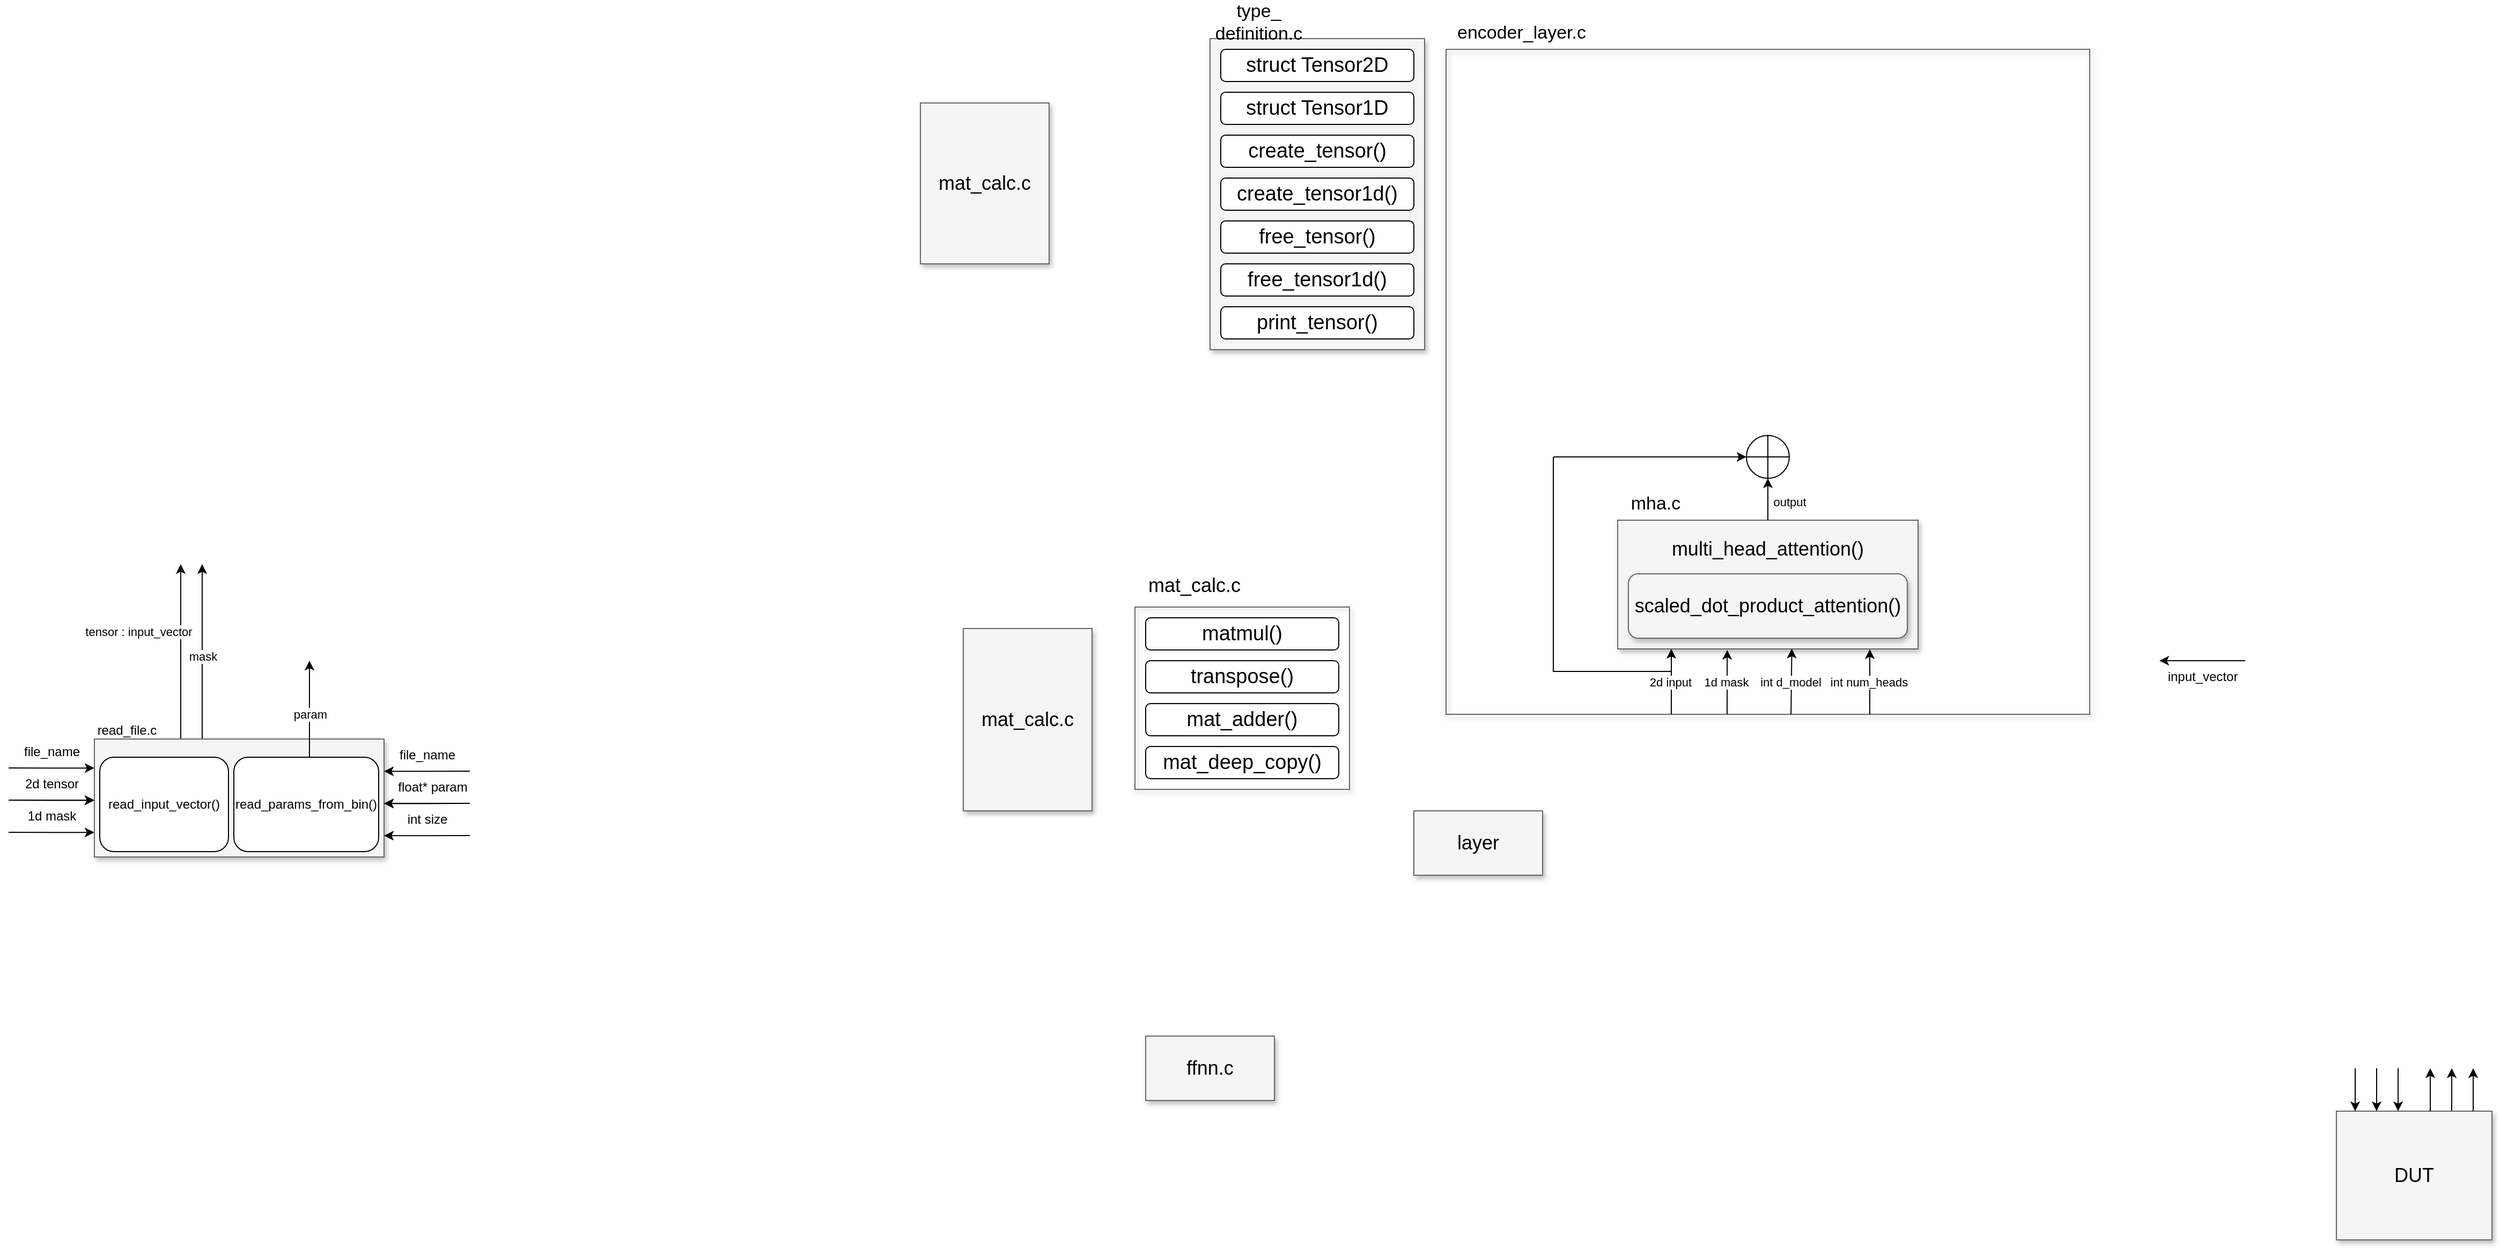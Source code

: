 <mxfile version="24.7.17">
  <diagram name="Page-1" id="90a13364-a465-7bf4-72fc-28e22215d7a0">
    <mxGraphModel dx="2884.5" dy="1053" grid="1" gridSize="10" guides="1" tooltips="1" connect="1" arrows="1" fold="1" page="1" pageScale="1.5" pageWidth="1169" pageHeight="826" background="none" math="0" shadow="0">
      <root>
        <mxCell id="0" style=";html=1;" />
        <mxCell id="1" style=";html=1;" parent="0" />
        <mxCell id="3a17f1ce550125da-17" style="edgeStyle=elbowEdgeStyle;rounded=0;html=1;startArrow=none;startFill=0;jettySize=auto;orthogonalLoop=1;fontSize=18;" parent="1" source="3a17f1ce550125da-10" edge="1">
          <mxGeometry relative="1" as="geometry">
            <Array as="points">
              <mxPoint x="1477.5" y="1030" />
            </Array>
            <mxPoint x="1477.5" y="1010" as="targetPoint" />
          </mxGeometry>
        </mxCell>
        <mxCell id="3a17f1ce550125da-5" value="ffnn.c" style="whiteSpace=wrap;html=1;shadow=1;fontSize=18;fillColor=#f5f5f5;strokeColor=#666666;" parent="1" vertex="1">
          <mxGeometry x="260" y="980" width="120" height="60" as="geometry" />
        </mxCell>
        <mxCell id="vyGlclujmhHLnjYh4SEp-7" value="" style="edgeStyle=orthogonalEdgeStyle;rounded=0;orthogonalLoop=1;jettySize=auto;html=1;" edge="1" parent="1">
          <mxGeometry relative="1" as="geometry">
            <mxPoint x="1285" y="630.0" as="sourcePoint" />
            <mxPoint x="1205" y="630.059" as="targetPoint" />
            <Array as="points">
              <mxPoint x="1245" y="630" />
              <mxPoint x="1245" y="630" />
            </Array>
          </mxGeometry>
        </mxCell>
        <mxCell id="3a17f1ce550125da-8" value="" style="whiteSpace=wrap;html=1;shadow=1;fontSize=18;fillColor=#f5f5f5;strokeColor=#666666;" parent="1" vertex="1">
          <mxGeometry x="320" y="50" width="200" height="290" as="geometry" />
        </mxCell>
        <mxCell id="3a17f1ce550125da-9" value="mat_calc.c" style="whiteSpace=wrap;html=1;shadow=1;fontSize=18;fillColor=#f5f5f5;strokeColor=#666666;" parent="1" vertex="1">
          <mxGeometry x="90" y="600" width="120" height="170" as="geometry" />
        </mxCell>
        <mxCell id="3a17f1ce550125da-10" value="DUT" style="whiteSpace=wrap;html=1;shadow=1;fontSize=18;fillColor=#f5f5f5;strokeColor=#666666;" parent="1" vertex="1">
          <mxGeometry x="1370" y="1050" width="145" height="120" as="geometry" />
        </mxCell>
        <mxCell id="3a17f1ce550125da-22" style="edgeStyle=elbowEdgeStyle;rounded=0;html=1;startArrow=none;startFill=0;jettySize=auto;orthogonalLoop=1;fontSize=18;" parent="1" source="3a17f1ce550125da-10" edge="1">
          <mxGeometry relative="1" as="geometry">
            <mxPoint x="1507.5" y="1060" as="sourcePoint" />
            <mxPoint x="1497.5" y="1010" as="targetPoint" />
            <Array as="points">
              <mxPoint x="1497.5" y="1030" />
              <mxPoint x="1477.5" y="1030" />
            </Array>
          </mxGeometry>
        </mxCell>
        <mxCell id="3a17f1ce550125da-23" style="edgeStyle=elbowEdgeStyle;rounded=0;html=1;startArrow=none;startFill=0;jettySize=auto;orthogonalLoop=1;fontSize=18;" parent="1" edge="1">
          <mxGeometry relative="1" as="geometry">
            <mxPoint x="1457.5" y="1050" as="sourcePoint" />
            <mxPoint x="1457.5" y="1010" as="targetPoint" />
            <Array as="points">
              <mxPoint x="1457.5" y="1030" />
              <mxPoint x="1457.5" y="1030" />
            </Array>
          </mxGeometry>
        </mxCell>
        <mxCell id="3a17f1ce550125da-24" style="edgeStyle=elbowEdgeStyle;rounded=0;html=1;startArrow=none;startFill=0;jettySize=auto;orthogonalLoop=1;fontSize=18;" parent="1" edge="1">
          <mxGeometry relative="1" as="geometry">
            <mxPoint x="1427.5" y="1010" as="sourcePoint" />
            <mxPoint x="1427.5" y="1050" as="targetPoint" />
            <Array as="points">
              <mxPoint x="1427.5" y="1030" />
              <mxPoint x="1457.5" y="1040" />
            </Array>
          </mxGeometry>
        </mxCell>
        <mxCell id="3a17f1ce550125da-25" style="edgeStyle=elbowEdgeStyle;rounded=0;html=1;startArrow=none;startFill=0;jettySize=auto;orthogonalLoop=1;fontSize=18;" parent="1" edge="1">
          <mxGeometry relative="1" as="geometry">
            <mxPoint x="1407.5" y="1010" as="sourcePoint" />
            <mxPoint x="1407.5" y="1050" as="targetPoint" />
            <Array as="points">
              <mxPoint x="1407.5" y="1030" />
              <mxPoint x="1437.5" y="1040" />
            </Array>
          </mxGeometry>
        </mxCell>
        <mxCell id="3a17f1ce550125da-26" style="edgeStyle=elbowEdgeStyle;rounded=0;html=1;startArrow=none;startFill=0;jettySize=auto;orthogonalLoop=1;fontSize=18;" parent="1" edge="1">
          <mxGeometry relative="1" as="geometry">
            <mxPoint x="1387.5" y="1010" as="sourcePoint" />
            <mxPoint x="1387.5" y="1050" as="targetPoint" />
            <Array as="points">
              <mxPoint x="1387.5" y="1030" />
              <mxPoint x="1417.5" y="1040" />
            </Array>
          </mxGeometry>
        </mxCell>
        <mxCell id="vyGlclujmhHLnjYh4SEp-9" value="input_vector" style="text;html=1;align=center;verticalAlign=middle;resizable=0;points=[];autosize=1;strokeColor=none;fillColor=none;" vertex="1" parent="1">
          <mxGeometry x="1200" y="630" width="90" height="30" as="geometry" />
        </mxCell>
        <mxCell id="vyGlclujmhHLnjYh4SEp-17" value="" style="group" vertex="1" connectable="0" parent="1">
          <mxGeometry x="540" y="30" width="600" height="650" as="geometry" />
        </mxCell>
        <mxCell id="vyGlclujmhHLnjYh4SEp-1" value="" style="whiteSpace=wrap;html=1;shadow=1;fontSize=18;fillColor=none;strokeColor=#666666;labelBackgroundColor=none;" vertex="1" parent="vyGlclujmhHLnjYh4SEp-17">
          <mxGeometry y="30" width="600" height="620" as="geometry" />
        </mxCell>
        <mxCell id="vyGlclujmhHLnjYh4SEp-2" value="encoder_layer.c" style="text;html=1;align=center;verticalAlign=middle;resizable=0;points=[];autosize=1;strokeColor=none;fillColor=none;spacing=2;fontSize=17;" vertex="1" parent="vyGlclujmhHLnjYh4SEp-17">
          <mxGeometry width="140" height="30" as="geometry" />
        </mxCell>
        <mxCell id="vyGlclujmhHLnjYh4SEp-25" value="" style="group" vertex="1" connectable="0" parent="vyGlclujmhHLnjYh4SEp-17">
          <mxGeometry x="160" y="369" width="280" height="220" as="geometry" />
        </mxCell>
        <mxCell id="vyGlclujmhHLnjYh4SEp-14" value="" style="group" vertex="1" connectable="0" parent="vyGlclujmhHLnjYh4SEp-25">
          <mxGeometry y="70" width="280" height="150" as="geometry" />
        </mxCell>
        <mxCell id="vyGlclujmhHLnjYh4SEp-16" value="" style="group" vertex="1" connectable="0" parent="vyGlclujmhHLnjYh4SEp-14">
          <mxGeometry width="280" height="150" as="geometry" />
        </mxCell>
        <mxCell id="3a17f1ce550125da-4" value="multi_head_attention()&lt;br&gt;&lt;br&gt;&lt;div&gt;&lt;br&gt;&lt;/div&gt;&lt;div&gt;&lt;br&gt;&lt;/div&gt;" style="whiteSpace=wrap;html=1;shadow=1;fontSize=18;fillColor=#f5f5f5;strokeColor=#666666;" parent="vyGlclujmhHLnjYh4SEp-16" vertex="1">
          <mxGeometry y="30" width="280" height="120" as="geometry" />
        </mxCell>
        <mxCell id="vyGlclujmhHLnjYh4SEp-13" value="mha.c" style="text;html=1;align=center;verticalAlign=middle;resizable=0;points=[];autosize=1;strokeColor=none;fillColor=none;spacing=2;fontSize=17;" vertex="1" parent="vyGlclujmhHLnjYh4SEp-16">
          <mxGeometry width="70" height="30" as="geometry" />
        </mxCell>
        <mxCell id="vyGlclujmhHLnjYh4SEp-15" value="scaled_dot_product_attention()" style="whiteSpace=wrap;html=1;shadow=1;fontSize=18;fillColor=#f5f5f5;strokeColor=#666666;rounded=1;" vertex="1" parent="vyGlclujmhHLnjYh4SEp-16">
          <mxGeometry x="10" y="80" width="260" height="60" as="geometry" />
        </mxCell>
        <mxCell id="vyGlclujmhHLnjYh4SEp-32" value="" style="endArrow=classic;html=1;rounded=0;exitX=0.5;exitY=1;exitDx=0;exitDy=0;entryX=0.5;entryY=1;entryDx=0;entryDy=0;" edge="1" parent="vyGlclujmhHLnjYh4SEp-17">
          <mxGeometry width="50" height="50" relative="1" as="geometry">
            <mxPoint x="210" y="650.0" as="sourcePoint" />
            <mxPoint x="210" y="589" as="targetPoint" />
          </mxGeometry>
        </mxCell>
        <mxCell id="vyGlclujmhHLnjYh4SEp-65" value="2d input" style="edgeLabel;html=1;align=center;verticalAlign=middle;resizable=0;points=[];" vertex="1" connectable="0" parent="vyGlclujmhHLnjYh4SEp-32">
          <mxGeometry x="0.002" y="1" relative="1" as="geometry">
            <mxPoint as="offset" />
          </mxGeometry>
        </mxCell>
        <mxCell id="vyGlclujmhHLnjYh4SEp-68" value="" style="endArrow=classic;html=1;rounded=0;entryX=0.429;entryY=1.008;entryDx=0;entryDy=0;entryPerimeter=0;" edge="1" parent="vyGlclujmhHLnjYh4SEp-17">
          <mxGeometry width="50" height="50" relative="1" as="geometry">
            <mxPoint x="262" y="650" as="sourcePoint" />
            <mxPoint x="262.12" y="589.96" as="targetPoint" />
          </mxGeometry>
        </mxCell>
        <mxCell id="vyGlclujmhHLnjYh4SEp-69" value="1d mask" style="edgeLabel;html=1;align=center;verticalAlign=middle;resizable=0;points=[];" vertex="1" connectable="0" parent="vyGlclujmhHLnjYh4SEp-68">
          <mxGeometry x="0.002" y="1" relative="1" as="geometry">
            <mxPoint as="offset" />
          </mxGeometry>
        </mxCell>
        <mxCell id="vyGlclujmhHLnjYh4SEp-70" value="" style="endArrow=classic;html=1;rounded=0;entryX=0.644;entryY=0.998;entryDx=0;entryDy=0;entryPerimeter=0;exitX=0.566;exitY=1;exitDx=0;exitDy=0;exitPerimeter=0;" edge="1" parent="vyGlclujmhHLnjYh4SEp-17">
          <mxGeometry width="50" height="50" relative="1" as="geometry">
            <mxPoint x="321.6" y="650" as="sourcePoint" />
            <mxPoint x="322.32" y="588.76" as="targetPoint" />
          </mxGeometry>
        </mxCell>
        <mxCell id="vyGlclujmhHLnjYh4SEp-71" value="int d_model" style="edgeLabel;html=1;align=center;verticalAlign=middle;resizable=0;points=[];" vertex="1" connectable="0" parent="vyGlclujmhHLnjYh4SEp-70">
          <mxGeometry x="0.002" y="1" relative="1" as="geometry">
            <mxPoint as="offset" />
          </mxGeometry>
        </mxCell>
        <mxCell id="vyGlclujmhHLnjYh4SEp-73" value="" style="endArrow=classic;html=1;rounded=0;entryX=0.893;entryY=1.003;entryDx=0;entryDy=0;entryPerimeter=0;" edge="1" parent="vyGlclujmhHLnjYh4SEp-17">
          <mxGeometry width="50" height="50" relative="1" as="geometry">
            <mxPoint x="395" y="650" as="sourcePoint" />
            <mxPoint x="395.04" y="589.36" as="targetPoint" />
          </mxGeometry>
        </mxCell>
        <mxCell id="vyGlclujmhHLnjYh4SEp-74" value="int num_heads" style="edgeLabel;html=1;align=center;verticalAlign=middle;resizable=0;points=[];" vertex="1" connectable="0" parent="vyGlclujmhHLnjYh4SEp-73">
          <mxGeometry x="0.002" y="1" relative="1" as="geometry">
            <mxPoint as="offset" />
          </mxGeometry>
        </mxCell>
        <mxCell id="vyGlclujmhHLnjYh4SEp-21" value="" style="shape=orEllipse;perimeter=ellipsePerimeter;whiteSpace=wrap;html=1;backgroundOutline=1;" vertex="1" parent="vyGlclujmhHLnjYh4SEp-17">
          <mxGeometry x="280" y="390" width="40" height="40" as="geometry" />
        </mxCell>
        <mxCell id="vyGlclujmhHLnjYh4SEp-20" value="" style="edgeStyle=orthogonalEdgeStyle;rounded=0;orthogonalLoop=1;jettySize=auto;html=1;entryX=0.5;entryY=1;entryDx=0;entryDy=0;" edge="1" parent="vyGlclujmhHLnjYh4SEp-17" source="3a17f1ce550125da-4" target="vyGlclujmhHLnjYh4SEp-21">
          <mxGeometry relative="1" as="geometry">
            <mxPoint x="300" y="369" as="targetPoint" />
          </mxGeometry>
        </mxCell>
        <mxCell id="vyGlclujmhHLnjYh4SEp-23" value="output" style="edgeLabel;html=1;align=center;verticalAlign=middle;resizable=0;points=[];" vertex="1" connectable="0" parent="vyGlclujmhHLnjYh4SEp-20">
          <mxGeometry x="-0.088" y="-6" relative="1" as="geometry">
            <mxPoint x="14" y="1" as="offset" />
          </mxGeometry>
        </mxCell>
        <mxCell id="vyGlclujmhHLnjYh4SEp-81" value="" style="endArrow=classic;html=1;rounded=0;entryX=0;entryY=0.5;entryDx=0;entryDy=0;exitX=0.167;exitY=0.613;exitDx=0;exitDy=0;exitPerimeter=0;" edge="1" parent="vyGlclujmhHLnjYh4SEp-17" source="vyGlclujmhHLnjYh4SEp-1" target="vyGlclujmhHLnjYh4SEp-21">
          <mxGeometry width="50" height="50" relative="1" as="geometry">
            <mxPoint x="80" y="500" as="sourcePoint" />
            <mxPoint x="130" y="450" as="targetPoint" />
          </mxGeometry>
        </mxCell>
        <mxCell id="vyGlclujmhHLnjYh4SEp-55" style="edgeStyle=elbowEdgeStyle;rounded=0;html=1;startArrow=none;startFill=0;jettySize=auto;orthogonalLoop=1;fontSize=18;" edge="1" parent="1">
          <mxGeometry relative="1" as="geometry">
            <mxPoint x="-619.53" y="720" as="sourcePoint" />
            <mxPoint x="-619.53" y="540.0" as="targetPoint" />
            <Array as="points">
              <mxPoint x="-619.53" y="683" />
              <mxPoint x="-619.53" y="683" />
            </Array>
          </mxGeometry>
        </mxCell>
        <mxCell id="vyGlclujmhHLnjYh4SEp-59" value="mask" style="edgeLabel;html=1;align=center;verticalAlign=middle;resizable=0;points=[];" vertex="1" connectable="0" parent="vyGlclujmhHLnjYh4SEp-55">
          <mxGeometry x="0.214" relative="1" as="geometry">
            <mxPoint y="15" as="offset" />
          </mxGeometry>
        </mxCell>
        <mxCell id="vyGlclujmhHLnjYh4SEp-57" style="edgeStyle=elbowEdgeStyle;rounded=0;html=1;startArrow=none;startFill=0;jettySize=auto;orthogonalLoop=1;fontSize=18;" edge="1" parent="1">
          <mxGeometry relative="1" as="geometry">
            <mxPoint x="-639.53" y="720" as="sourcePoint" />
            <mxPoint x="-639.53" y="540.0" as="targetPoint" />
            <Array as="points">
              <mxPoint x="-639.53" y="683" />
              <mxPoint x="-639.53" y="683" />
            </Array>
          </mxGeometry>
        </mxCell>
        <mxCell id="vyGlclujmhHLnjYh4SEp-58" value="tensor : input_vector" style="edgeLabel;html=1;align=center;verticalAlign=middle;resizable=0;points=[];" vertex="1" connectable="0" parent="vyGlclujmhHLnjYh4SEp-57">
          <mxGeometry x="0.297" y="1" relative="1" as="geometry">
            <mxPoint x="-39" y="-1" as="offset" />
          </mxGeometry>
        </mxCell>
        <mxCell id="vyGlclujmhHLnjYh4SEp-80" value="" style="group" vertex="1" connectable="0" parent="1">
          <mxGeometry x="-800" y="630" width="440" height="183" as="geometry" />
        </mxCell>
        <mxCell id="3a17f1ce550125da-7" value="" style="whiteSpace=wrap;html=1;shadow=1;fontSize=18;fillColor=#f5f5f5;strokeColor=#666666;" parent="vyGlclujmhHLnjYh4SEp-80" vertex="1">
          <mxGeometry x="80" y="73" width="270" height="110" as="geometry" />
        </mxCell>
        <mxCell id="vyGlclujmhHLnjYh4SEp-4" value="" style="edgeStyle=orthogonalEdgeStyle;rounded=0;orthogonalLoop=1;jettySize=auto;html=1;" edge="1" parent="vyGlclujmhHLnjYh4SEp-80">
          <mxGeometry relative="1" as="geometry">
            <mxPoint y="100.059" as="sourcePoint" />
            <mxPoint x="80" y="100.111" as="targetPoint" />
            <Array as="points">
              <mxPoint x="40" y="100" />
              <mxPoint x="40" y="100" />
            </Array>
          </mxGeometry>
        </mxCell>
        <mxCell id="vyGlclujmhHLnjYh4SEp-8" value="file_name" style="text;html=1;align=center;verticalAlign=middle;resizable=0;points=[];autosize=1;strokeColor=none;fillColor=none;" vertex="1" parent="vyGlclujmhHLnjYh4SEp-80">
          <mxGeometry y="70" width="80" height="30" as="geometry" />
        </mxCell>
        <mxCell id="vyGlclujmhHLnjYh4SEp-33" value="read_file.c" style="text;html=1;align=center;verticalAlign=middle;resizable=0;points=[];autosize=1;strokeColor=none;fillColor=none;" vertex="1" parent="vyGlclujmhHLnjYh4SEp-80">
          <mxGeometry x="70" y="50" width="80" height="30" as="geometry" />
        </mxCell>
        <mxCell id="vyGlclujmhHLnjYh4SEp-34" value="read_input_vector()" style="rounded=1;whiteSpace=wrap;html=1;" vertex="1" parent="vyGlclujmhHLnjYh4SEp-80">
          <mxGeometry x="85" y="90" width="120" height="88" as="geometry" />
        </mxCell>
        <mxCell id="vyGlclujmhHLnjYh4SEp-37" value="" style="edgeStyle=orthogonalEdgeStyle;rounded=0;orthogonalLoop=1;jettySize=auto;html=1;" edge="1" parent="vyGlclujmhHLnjYh4SEp-80">
          <mxGeometry relative="1" as="geometry">
            <mxPoint y="130.059" as="sourcePoint" />
            <mxPoint x="80" y="130.111" as="targetPoint" />
            <Array as="points">
              <mxPoint x="40" y="130" />
              <mxPoint x="40" y="130" />
            </Array>
          </mxGeometry>
        </mxCell>
        <mxCell id="vyGlclujmhHLnjYh4SEp-38" value="2d tensor" style="text;html=1;align=center;verticalAlign=middle;resizable=0;points=[];autosize=1;strokeColor=none;fillColor=none;" vertex="1" parent="vyGlclujmhHLnjYh4SEp-80">
          <mxGeometry x="5" y="100" width="70" height="30" as="geometry" />
        </mxCell>
        <mxCell id="vyGlclujmhHLnjYh4SEp-39" value="" style="edgeStyle=orthogonalEdgeStyle;rounded=0;orthogonalLoop=1;jettySize=auto;html=1;" edge="1" parent="vyGlclujmhHLnjYh4SEp-80">
          <mxGeometry relative="1" as="geometry">
            <mxPoint y="130.059" as="sourcePoint" />
            <mxPoint x="80" y="130.111" as="targetPoint" />
            <Array as="points">
              <mxPoint x="40" y="130" />
              <mxPoint x="40" y="130" />
            </Array>
          </mxGeometry>
        </mxCell>
        <mxCell id="vyGlclujmhHLnjYh4SEp-40" value="" style="edgeStyle=orthogonalEdgeStyle;rounded=0;orthogonalLoop=1;jettySize=auto;html=1;" edge="1" parent="vyGlclujmhHLnjYh4SEp-80">
          <mxGeometry relative="1" as="geometry">
            <mxPoint y="160.059" as="sourcePoint" />
            <mxPoint x="80" y="160.111" as="targetPoint" />
            <Array as="points">
              <mxPoint x="40" y="160" />
              <mxPoint x="40" y="160" />
            </Array>
          </mxGeometry>
        </mxCell>
        <mxCell id="vyGlclujmhHLnjYh4SEp-41" value="1d mask" style="text;html=1;align=center;verticalAlign=middle;resizable=0;points=[];autosize=1;strokeColor=none;fillColor=none;" vertex="1" parent="vyGlclujmhHLnjYh4SEp-80">
          <mxGeometry x="5" y="130" width="70" height="30" as="geometry" />
        </mxCell>
        <mxCell id="vyGlclujmhHLnjYh4SEp-42" value="read_params_from_bin()" style="rounded=1;whiteSpace=wrap;html=1;" vertex="1" parent="vyGlclujmhHLnjYh4SEp-80">
          <mxGeometry x="210" y="90" width="135" height="88" as="geometry" />
        </mxCell>
        <mxCell id="vyGlclujmhHLnjYh4SEp-43" value="" style="edgeStyle=orthogonalEdgeStyle;rounded=0;orthogonalLoop=1;jettySize=auto;html=1;" edge="1" parent="vyGlclujmhHLnjYh4SEp-80">
          <mxGeometry relative="1" as="geometry">
            <mxPoint x="430" y="103.059" as="sourcePoint" />
            <mxPoint x="350" y="103.111" as="targetPoint" />
            <Array as="points">
              <mxPoint x="390" y="103" />
              <mxPoint x="390" y="103" />
            </Array>
          </mxGeometry>
        </mxCell>
        <mxCell id="vyGlclujmhHLnjYh4SEp-44" value="file_name" style="text;html=1;align=center;verticalAlign=middle;resizable=0;points=[];autosize=1;strokeColor=none;fillColor=none;flipH=1;" vertex="1" parent="vyGlclujmhHLnjYh4SEp-80">
          <mxGeometry x="350" y="73" width="80" height="30" as="geometry" />
        </mxCell>
        <mxCell id="vyGlclujmhHLnjYh4SEp-45" value="" style="edgeStyle=orthogonalEdgeStyle;rounded=0;orthogonalLoop=1;jettySize=auto;html=1;" edge="1" parent="vyGlclujmhHLnjYh4SEp-80">
          <mxGeometry relative="1" as="geometry">
            <mxPoint x="430" y="133.059" as="sourcePoint" />
            <mxPoint x="350" y="133.111" as="targetPoint" />
            <Array as="points">
              <mxPoint x="390" y="133" />
              <mxPoint x="390" y="133" />
            </Array>
          </mxGeometry>
        </mxCell>
        <mxCell id="vyGlclujmhHLnjYh4SEp-46" value="float* param" style="text;html=1;align=center;verticalAlign=middle;resizable=0;points=[];autosize=1;strokeColor=none;fillColor=none;flipH=1;" vertex="1" parent="vyGlclujmhHLnjYh4SEp-80">
          <mxGeometry x="350" y="103" width="90" height="30" as="geometry" />
        </mxCell>
        <mxCell id="vyGlclujmhHLnjYh4SEp-47" value="" style="edgeStyle=orthogonalEdgeStyle;rounded=0;orthogonalLoop=1;jettySize=auto;html=1;" edge="1" parent="vyGlclujmhHLnjYh4SEp-80">
          <mxGeometry relative="1" as="geometry">
            <mxPoint x="430" y="133.059" as="sourcePoint" />
            <mxPoint x="350" y="133.111" as="targetPoint" />
            <Array as="points">
              <mxPoint x="390" y="133" />
              <mxPoint x="390" y="133" />
            </Array>
          </mxGeometry>
        </mxCell>
        <mxCell id="vyGlclujmhHLnjYh4SEp-48" value="" style="edgeStyle=orthogonalEdgeStyle;rounded=0;orthogonalLoop=1;jettySize=auto;html=1;" edge="1" parent="vyGlclujmhHLnjYh4SEp-80">
          <mxGeometry relative="1" as="geometry">
            <mxPoint x="430" y="163.059" as="sourcePoint" />
            <mxPoint x="350" y="163.111" as="targetPoint" />
            <Array as="points">
              <mxPoint x="390" y="163" />
              <mxPoint x="390" y="163" />
            </Array>
          </mxGeometry>
        </mxCell>
        <mxCell id="vyGlclujmhHLnjYh4SEp-49" value="int size" style="text;html=1;align=center;verticalAlign=middle;resizable=0;points=[];autosize=1;strokeColor=none;fillColor=none;flipH=1;" vertex="1" parent="vyGlclujmhHLnjYh4SEp-80">
          <mxGeometry x="360" y="133" width="60" height="30" as="geometry" />
        </mxCell>
        <mxCell id="vyGlclujmhHLnjYh4SEp-60" style="edgeStyle=elbowEdgeStyle;rounded=0;html=1;startArrow=none;startFill=0;jettySize=auto;orthogonalLoop=1;fontSize=18;" edge="1" parent="vyGlclujmhHLnjYh4SEp-80">
          <mxGeometry relative="1" as="geometry">
            <mxPoint x="280.47" y="90" as="sourcePoint" />
            <mxPoint x="280" as="targetPoint" />
            <Array as="points">
              <mxPoint x="280.47" y="53" />
              <mxPoint x="280.47" y="53" />
            </Array>
          </mxGeometry>
        </mxCell>
        <mxCell id="vyGlclujmhHLnjYh4SEp-61" value="param" style="edgeLabel;html=1;align=center;verticalAlign=middle;resizable=0;points=[];" vertex="1" connectable="0" parent="vyGlclujmhHLnjYh4SEp-60">
          <mxGeometry x="0.214" relative="1" as="geometry">
            <mxPoint y="15" as="offset" />
          </mxGeometry>
        </mxCell>
        <mxCell id="vyGlclujmhHLnjYh4SEp-82" value="" style="endArrow=none;html=1;rounded=0;" edge="1" parent="1">
          <mxGeometry width="50" height="50" relative="1" as="geometry">
            <mxPoint x="750" y="640" as="sourcePoint" />
            <mxPoint x="640" y="440" as="targetPoint" />
            <Array as="points">
              <mxPoint x="640" y="640" />
            </Array>
          </mxGeometry>
        </mxCell>
        <mxCell id="vyGlclujmhHLnjYh4SEp-83" value="layer" style="whiteSpace=wrap;html=1;shadow=1;fontSize=18;fillColor=#f5f5f5;strokeColor=#666666;" vertex="1" parent="1">
          <mxGeometry x="510" y="770" width="120" height="60" as="geometry" />
        </mxCell>
        <mxCell id="vyGlclujmhHLnjYh4SEp-85" value="mat_calc.c" style="whiteSpace=wrap;html=1;shadow=1;fontSize=18;fillColor=#f5f5f5;strokeColor=#666666;" vertex="1" parent="1">
          <mxGeometry x="50" y="110" width="120" height="150" as="geometry" />
        </mxCell>
        <mxCell id="vyGlclujmhHLnjYh4SEp-92" value="&lt;span style=&quot;font-size: 17px; text-wrap: wrap;&quot;&gt;type_ definition.c&lt;/span&gt;" style="text;html=1;align=center;verticalAlign=middle;resizable=0;points=[];autosize=1;strokeColor=none;fillColor=none;fontSize=17;" vertex="1" parent="1">
          <mxGeometry x="290" y="20" width="150" height="30" as="geometry" />
        </mxCell>
        <mxCell id="vyGlclujmhHLnjYh4SEp-93" value="&lt;font style=&quot;font-size: 19px;&quot;&gt;struct Tensor2D&lt;/font&gt;" style="rounded=1;whiteSpace=wrap;html=1;" vertex="1" parent="1">
          <mxGeometry x="330" y="60" width="180" height="30" as="geometry" />
        </mxCell>
        <mxCell id="vyGlclujmhHLnjYh4SEp-94" value="&lt;span style=&quot;font-size: 19px;&quot;&gt;struct Tensor1D&lt;/span&gt;" style="rounded=1;whiteSpace=wrap;html=1;" vertex="1" parent="1">
          <mxGeometry x="330" y="100" width="180" height="30" as="geometry" />
        </mxCell>
        <mxCell id="vyGlclujmhHLnjYh4SEp-95" value="&lt;font style=&quot;font-size: 19px;&quot;&gt;create_tensor()&lt;/font&gt;" style="rounded=1;whiteSpace=wrap;html=1;" vertex="1" parent="1">
          <mxGeometry x="330" y="140" width="180" height="30" as="geometry" />
        </mxCell>
        <mxCell id="vyGlclujmhHLnjYh4SEp-96" value="&lt;span style=&quot;font-size: 19px;&quot;&gt;create_tensor1d()&lt;/span&gt;" style="rounded=1;whiteSpace=wrap;html=1;" vertex="1" parent="1">
          <mxGeometry x="330" y="180" width="180" height="30" as="geometry" />
        </mxCell>
        <mxCell id="vyGlclujmhHLnjYh4SEp-98" value="" style="group" vertex="1" connectable="0" parent="1">
          <mxGeometry x="250" y="540" width="200" height="210" as="geometry" />
        </mxCell>
        <mxCell id="vyGlclujmhHLnjYh4SEp-84" value="" style="whiteSpace=wrap;html=1;shadow=1;fontSize=18;fillColor=none;strokeColor=#666666;" vertex="1" parent="vyGlclujmhHLnjYh4SEp-98">
          <mxGeometry y="40" width="200" height="170" as="geometry" />
        </mxCell>
        <mxCell id="vyGlclujmhHLnjYh4SEp-86" value="&lt;span style=&quot;font-size: 18px; text-wrap: wrap;&quot;&gt;mat_calc.c&lt;/span&gt;" style="text;html=1;align=center;verticalAlign=middle;resizable=0;points=[];autosize=1;strokeColor=none;fillColor=none;" vertex="1" parent="vyGlclujmhHLnjYh4SEp-98">
          <mxGeometry width="110" height="40" as="geometry" />
        </mxCell>
        <mxCell id="vyGlclujmhHLnjYh4SEp-87" value="&lt;font style=&quot;font-size: 19px;&quot;&gt;matmul()&lt;/font&gt;" style="rounded=1;whiteSpace=wrap;html=1;" vertex="1" parent="vyGlclujmhHLnjYh4SEp-98">
          <mxGeometry x="10" y="50" width="180" height="30" as="geometry" />
        </mxCell>
        <mxCell id="vyGlclujmhHLnjYh4SEp-88" value="&lt;font style=&quot;font-size: 19px;&quot;&gt;transpose()&lt;/font&gt;" style="rounded=1;whiteSpace=wrap;html=1;" vertex="1" parent="vyGlclujmhHLnjYh4SEp-98">
          <mxGeometry x="10" y="90" width="180" height="30" as="geometry" />
        </mxCell>
        <mxCell id="vyGlclujmhHLnjYh4SEp-90" value="&lt;font style=&quot;font-size: 19px;&quot;&gt;mat_adder()&lt;/font&gt;" style="rounded=1;whiteSpace=wrap;html=1;" vertex="1" parent="vyGlclujmhHLnjYh4SEp-98">
          <mxGeometry x="10" y="130" width="180" height="30" as="geometry" />
        </mxCell>
        <mxCell id="vyGlclujmhHLnjYh4SEp-91" value="&lt;font style=&quot;font-size: 19px;&quot;&gt;mat_deep_copy()&lt;/font&gt;" style="rounded=1;whiteSpace=wrap;html=1;" vertex="1" parent="vyGlclujmhHLnjYh4SEp-98">
          <mxGeometry x="10" y="170" width="180" height="30" as="geometry" />
        </mxCell>
        <mxCell id="vyGlclujmhHLnjYh4SEp-100" value="&lt;span style=&quot;font-size: 19px;&quot;&gt;free_tensor1d()&lt;/span&gt;" style="rounded=1;whiteSpace=wrap;html=1;" vertex="1" parent="1">
          <mxGeometry x="330" y="260" width="180" height="30" as="geometry" />
        </mxCell>
        <mxCell id="vyGlclujmhHLnjYh4SEp-101" value="&lt;font style=&quot;font-size: 19px;&quot;&gt;free_tensor()&lt;/font&gt;" style="rounded=1;whiteSpace=wrap;html=1;" vertex="1" parent="1">
          <mxGeometry x="330" y="220" width="180" height="30" as="geometry" />
        </mxCell>
        <mxCell id="vyGlclujmhHLnjYh4SEp-102" value="&lt;font style=&quot;font-size: 19px;&quot;&gt;print_tensor()&lt;/font&gt;" style="rounded=1;whiteSpace=wrap;html=1;" vertex="1" parent="1">
          <mxGeometry x="330" y="300" width="180" height="30" as="geometry" />
        </mxCell>
      </root>
    </mxGraphModel>
  </diagram>
</mxfile>
